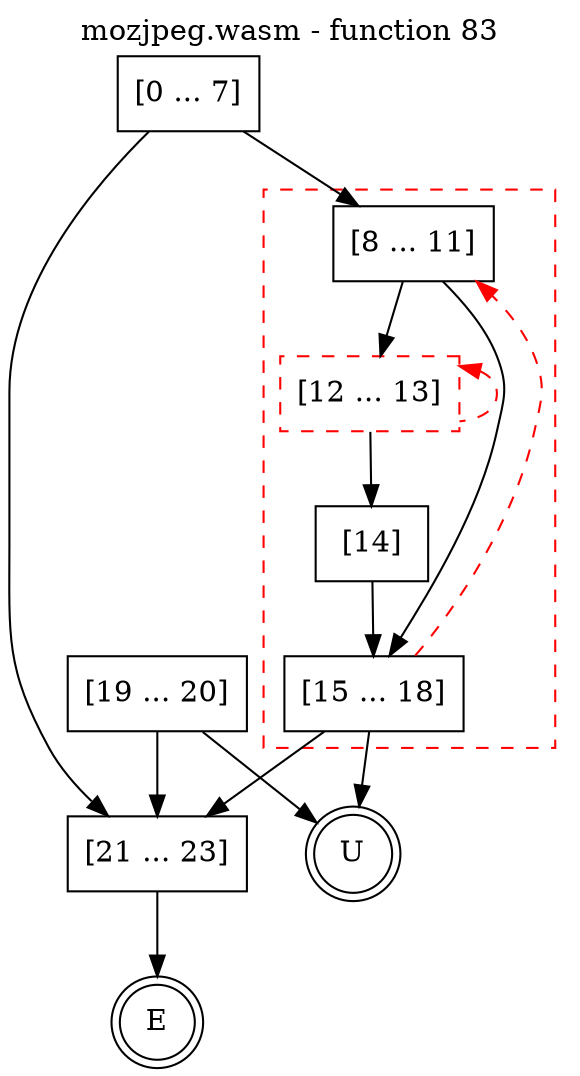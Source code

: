 digraph finite_state_machine {
    label = "mozjpeg.wasm - function 83"
    labelloc =  t
    labelfontsize = 16
    labelfontcolor = black
    labelfontname = "Helvetica"
    node [shape = doublecircle]; E U ;
    node [shape = box];
    node [shape=box, color=black, style=solid] 0[label="[0 ... 7]"]
    subgraph cluster_8{
    label = "";
    style = dashed color = red;
    node [shape=box, color=black, style=solid] 8[label="[8 ... 11]"]
    node [shape=box, color=red, style=dashed] 12[label="[12 ... 13]"]
    node [shape=box, color=black, style=solid] 14[label="[14]"]
    node [shape=box, color=black, style=solid] 15[label="[15 ... 18]"]
    }
    node [shape=box, color=black, style=solid] 19[label="[19 ... 20]"]
    node [shape=box, color=black, style=solid] 21[label="[21 ... 23]"]
    node [shape=box, color=black, style=solid] U[label="U"]
    0 -> 8;
    0 -> 21;
    8 -> 12;
    8 -> 15;
    12 -> 14;
    12 -> 12[style="dashed" color="red" dir=back];
    14 -> 15;
    15 -> 8[style="dashed" color="red"];
    15 -> 21;
    15 -> U;
    19 -> 21;
    19 -> U;
    21 -> E;
}
